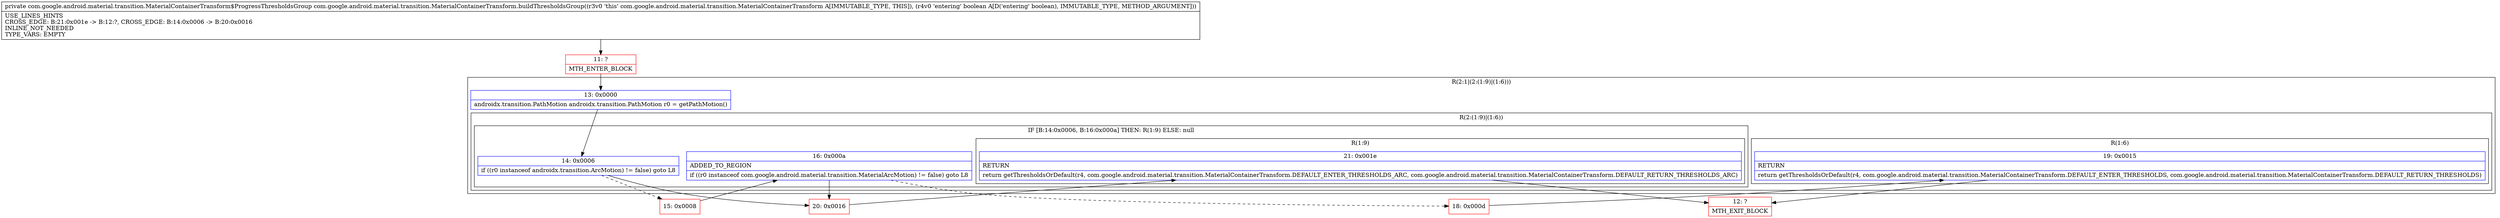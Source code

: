 digraph "CFG forcom.google.android.material.transition.MaterialContainerTransform.buildThresholdsGroup(Z)Lcom\/google\/android\/material\/transition\/MaterialContainerTransform$ProgressThresholdsGroup;" {
subgraph cluster_Region_1695219367 {
label = "R(2:1|(2:(1:9)|(1:6)))";
node [shape=record,color=blue];
Node_13 [shape=record,label="{13\:\ 0x0000|androidx.transition.PathMotion androidx.transition.PathMotion r0 = getPathMotion()\l}"];
subgraph cluster_Region_256713246 {
label = "R(2:(1:9)|(1:6))";
node [shape=record,color=blue];
subgraph cluster_IfRegion_59923041 {
label = "IF [B:14:0x0006, B:16:0x000a] THEN: R(1:9) ELSE: null";
node [shape=record,color=blue];
Node_14 [shape=record,label="{14\:\ 0x0006|if ((r0 instanceof androidx.transition.ArcMotion) != false) goto L8\l}"];
Node_16 [shape=record,label="{16\:\ 0x000a|ADDED_TO_REGION\l|if ((r0 instanceof com.google.android.material.transition.MaterialArcMotion) != false) goto L8\l}"];
subgraph cluster_Region_48511134 {
label = "R(1:9)";
node [shape=record,color=blue];
Node_21 [shape=record,label="{21\:\ 0x001e|RETURN\l|return getThresholdsOrDefault(r4, com.google.android.material.transition.MaterialContainerTransform.DEFAULT_ENTER_THRESHOLDS_ARC, com.google.android.material.transition.MaterialContainerTransform.DEFAULT_RETURN_THRESHOLDS_ARC)\l}"];
}
}
subgraph cluster_Region_1815181042 {
label = "R(1:6)";
node [shape=record,color=blue];
Node_19 [shape=record,label="{19\:\ 0x0015|RETURN\l|return getThresholdsOrDefault(r4, com.google.android.material.transition.MaterialContainerTransform.DEFAULT_ENTER_THRESHOLDS, com.google.android.material.transition.MaterialContainerTransform.DEFAULT_RETURN_THRESHOLDS)\l}"];
}
}
}
Node_11 [shape=record,color=red,label="{11\:\ ?|MTH_ENTER_BLOCK\l}"];
Node_15 [shape=record,color=red,label="{15\:\ 0x0008}"];
Node_18 [shape=record,color=red,label="{18\:\ 0x000d}"];
Node_12 [shape=record,color=red,label="{12\:\ ?|MTH_EXIT_BLOCK\l}"];
Node_20 [shape=record,color=red,label="{20\:\ 0x0016}"];
MethodNode[shape=record,label="{private com.google.android.material.transition.MaterialContainerTransform$ProgressThresholdsGroup com.google.android.material.transition.MaterialContainerTransform.buildThresholdsGroup((r3v0 'this' com.google.android.material.transition.MaterialContainerTransform A[IMMUTABLE_TYPE, THIS]), (r4v0 'entering' boolean A[D('entering' boolean), IMMUTABLE_TYPE, METHOD_ARGUMENT]))  | USE_LINES_HINTS\lCROSS_EDGE: B:21:0x001e \-\> B:12:?, CROSS_EDGE: B:14:0x0006 \-\> B:20:0x0016\lINLINE_NOT_NEEDED\lTYPE_VARS: EMPTY\l}"];
MethodNode -> Node_11;Node_13 -> Node_14;
Node_14 -> Node_15[style=dashed];
Node_14 -> Node_20;
Node_16 -> Node_18[style=dashed];
Node_16 -> Node_20;
Node_21 -> Node_12;
Node_19 -> Node_12;
Node_11 -> Node_13;
Node_15 -> Node_16;
Node_18 -> Node_19;
Node_20 -> Node_21;
}

